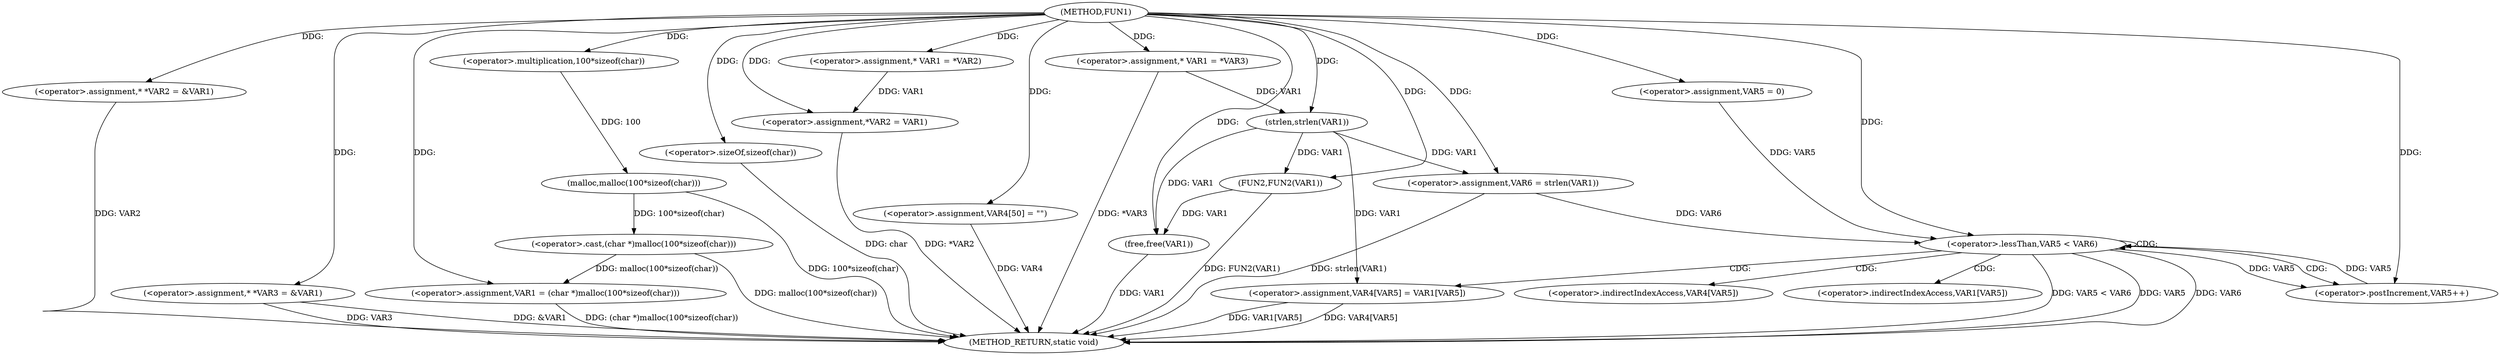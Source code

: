 digraph FUN1 {  
"1000100" [label = "(METHOD,FUN1)" ]
"1000170" [label = "(METHOD_RETURN,static void)" ]
"1000104" [label = "(<operator>.assignment,* *VAR2 = &VAR1)" ]
"1000109" [label = "(<operator>.assignment,* *VAR3 = &VAR1)" ]
"1000113" [label = "(<operator>.assignment,VAR1 = (char *)malloc(100*sizeof(char)))" ]
"1000115" [label = "(<operator>.cast,(char *)malloc(100*sizeof(char)))" ]
"1000117" [label = "(malloc,malloc(100*sizeof(char)))" ]
"1000118" [label = "(<operator>.multiplication,100*sizeof(char))" ]
"1000120" [label = "(<operator>.sizeOf,sizeof(char))" ]
"1000124" [label = "(<operator>.assignment,* VAR1 = *VAR2)" ]
"1000128" [label = "(<operator>.assignment,*VAR2 = VAR1)" ]
"1000134" [label = "(<operator>.assignment,* VAR1 = *VAR3)" ]
"1000140" [label = "(<operator>.assignment,VAR4[50] = \"\")" ]
"1000145" [label = "(<operator>.assignment,VAR6 = strlen(VAR1))" ]
"1000147" [label = "(strlen,strlen(VAR1))" ]
"1000150" [label = "(<operator>.assignment,VAR5 = 0)" ]
"1000153" [label = "(<operator>.lessThan,VAR5 < VAR6)" ]
"1000156" [label = "(<operator>.postIncrement,VAR5++)" ]
"1000159" [label = "(<operator>.assignment,VAR4[VAR5] = VAR1[VAR5])" ]
"1000166" [label = "(FUN2,FUN2(VAR1))" ]
"1000168" [label = "(free,free(VAR1))" ]
"1000160" [label = "(<operator>.indirectIndexAccess,VAR4[VAR5])" ]
"1000163" [label = "(<operator>.indirectIndexAccess,VAR1[VAR5])" ]
  "1000168" -> "1000170"  [ label = "DDG: VAR1"] 
  "1000104" -> "1000170"  [ label = "DDG: VAR2"] 
  "1000159" -> "1000170"  [ label = "DDG: VAR4[VAR5]"] 
  "1000140" -> "1000170"  [ label = "DDG: VAR4"] 
  "1000153" -> "1000170"  [ label = "DDG: VAR5 < VAR6"] 
  "1000117" -> "1000170"  [ label = "DDG: 100*sizeof(char)"] 
  "1000153" -> "1000170"  [ label = "DDG: VAR5"] 
  "1000159" -> "1000170"  [ label = "DDG: VAR1[VAR5]"] 
  "1000115" -> "1000170"  [ label = "DDG: malloc(100*sizeof(char))"] 
  "1000166" -> "1000170"  [ label = "DDG: FUN2(VAR1)"] 
  "1000128" -> "1000170"  [ label = "DDG: *VAR2"] 
  "1000153" -> "1000170"  [ label = "DDG: VAR6"] 
  "1000113" -> "1000170"  [ label = "DDG: (char *)malloc(100*sizeof(char))"] 
  "1000120" -> "1000170"  [ label = "DDG: char"] 
  "1000109" -> "1000170"  [ label = "DDG: VAR3"] 
  "1000134" -> "1000170"  [ label = "DDG: *VAR3"] 
  "1000145" -> "1000170"  [ label = "DDG: strlen(VAR1)"] 
  "1000109" -> "1000170"  [ label = "DDG: &VAR1"] 
  "1000100" -> "1000104"  [ label = "DDG: "] 
  "1000100" -> "1000109"  [ label = "DDG: "] 
  "1000115" -> "1000113"  [ label = "DDG: malloc(100*sizeof(char))"] 
  "1000100" -> "1000113"  [ label = "DDG: "] 
  "1000117" -> "1000115"  [ label = "DDG: 100*sizeof(char)"] 
  "1000118" -> "1000117"  [ label = "DDG: 100"] 
  "1000100" -> "1000118"  [ label = "DDG: "] 
  "1000100" -> "1000120"  [ label = "DDG: "] 
  "1000100" -> "1000124"  [ label = "DDG: "] 
  "1000124" -> "1000128"  [ label = "DDG: VAR1"] 
  "1000100" -> "1000128"  [ label = "DDG: "] 
  "1000100" -> "1000134"  [ label = "DDG: "] 
  "1000100" -> "1000140"  [ label = "DDG: "] 
  "1000147" -> "1000145"  [ label = "DDG: VAR1"] 
  "1000100" -> "1000145"  [ label = "DDG: "] 
  "1000134" -> "1000147"  [ label = "DDG: VAR1"] 
  "1000100" -> "1000147"  [ label = "DDG: "] 
  "1000100" -> "1000150"  [ label = "DDG: "] 
  "1000150" -> "1000153"  [ label = "DDG: VAR5"] 
  "1000156" -> "1000153"  [ label = "DDG: VAR5"] 
  "1000100" -> "1000153"  [ label = "DDG: "] 
  "1000145" -> "1000153"  [ label = "DDG: VAR6"] 
  "1000153" -> "1000156"  [ label = "DDG: VAR5"] 
  "1000100" -> "1000156"  [ label = "DDG: "] 
  "1000147" -> "1000159"  [ label = "DDG: VAR1"] 
  "1000147" -> "1000166"  [ label = "DDG: VAR1"] 
  "1000100" -> "1000166"  [ label = "DDG: "] 
  "1000166" -> "1000168"  [ label = "DDG: VAR1"] 
  "1000100" -> "1000168"  [ label = "DDG: "] 
  "1000147" -> "1000168"  [ label = "DDG: VAR1"] 
  "1000153" -> "1000163"  [ label = "CDG: "] 
  "1000153" -> "1000156"  [ label = "CDG: "] 
  "1000153" -> "1000160"  [ label = "CDG: "] 
  "1000153" -> "1000153"  [ label = "CDG: "] 
  "1000153" -> "1000159"  [ label = "CDG: "] 
}
